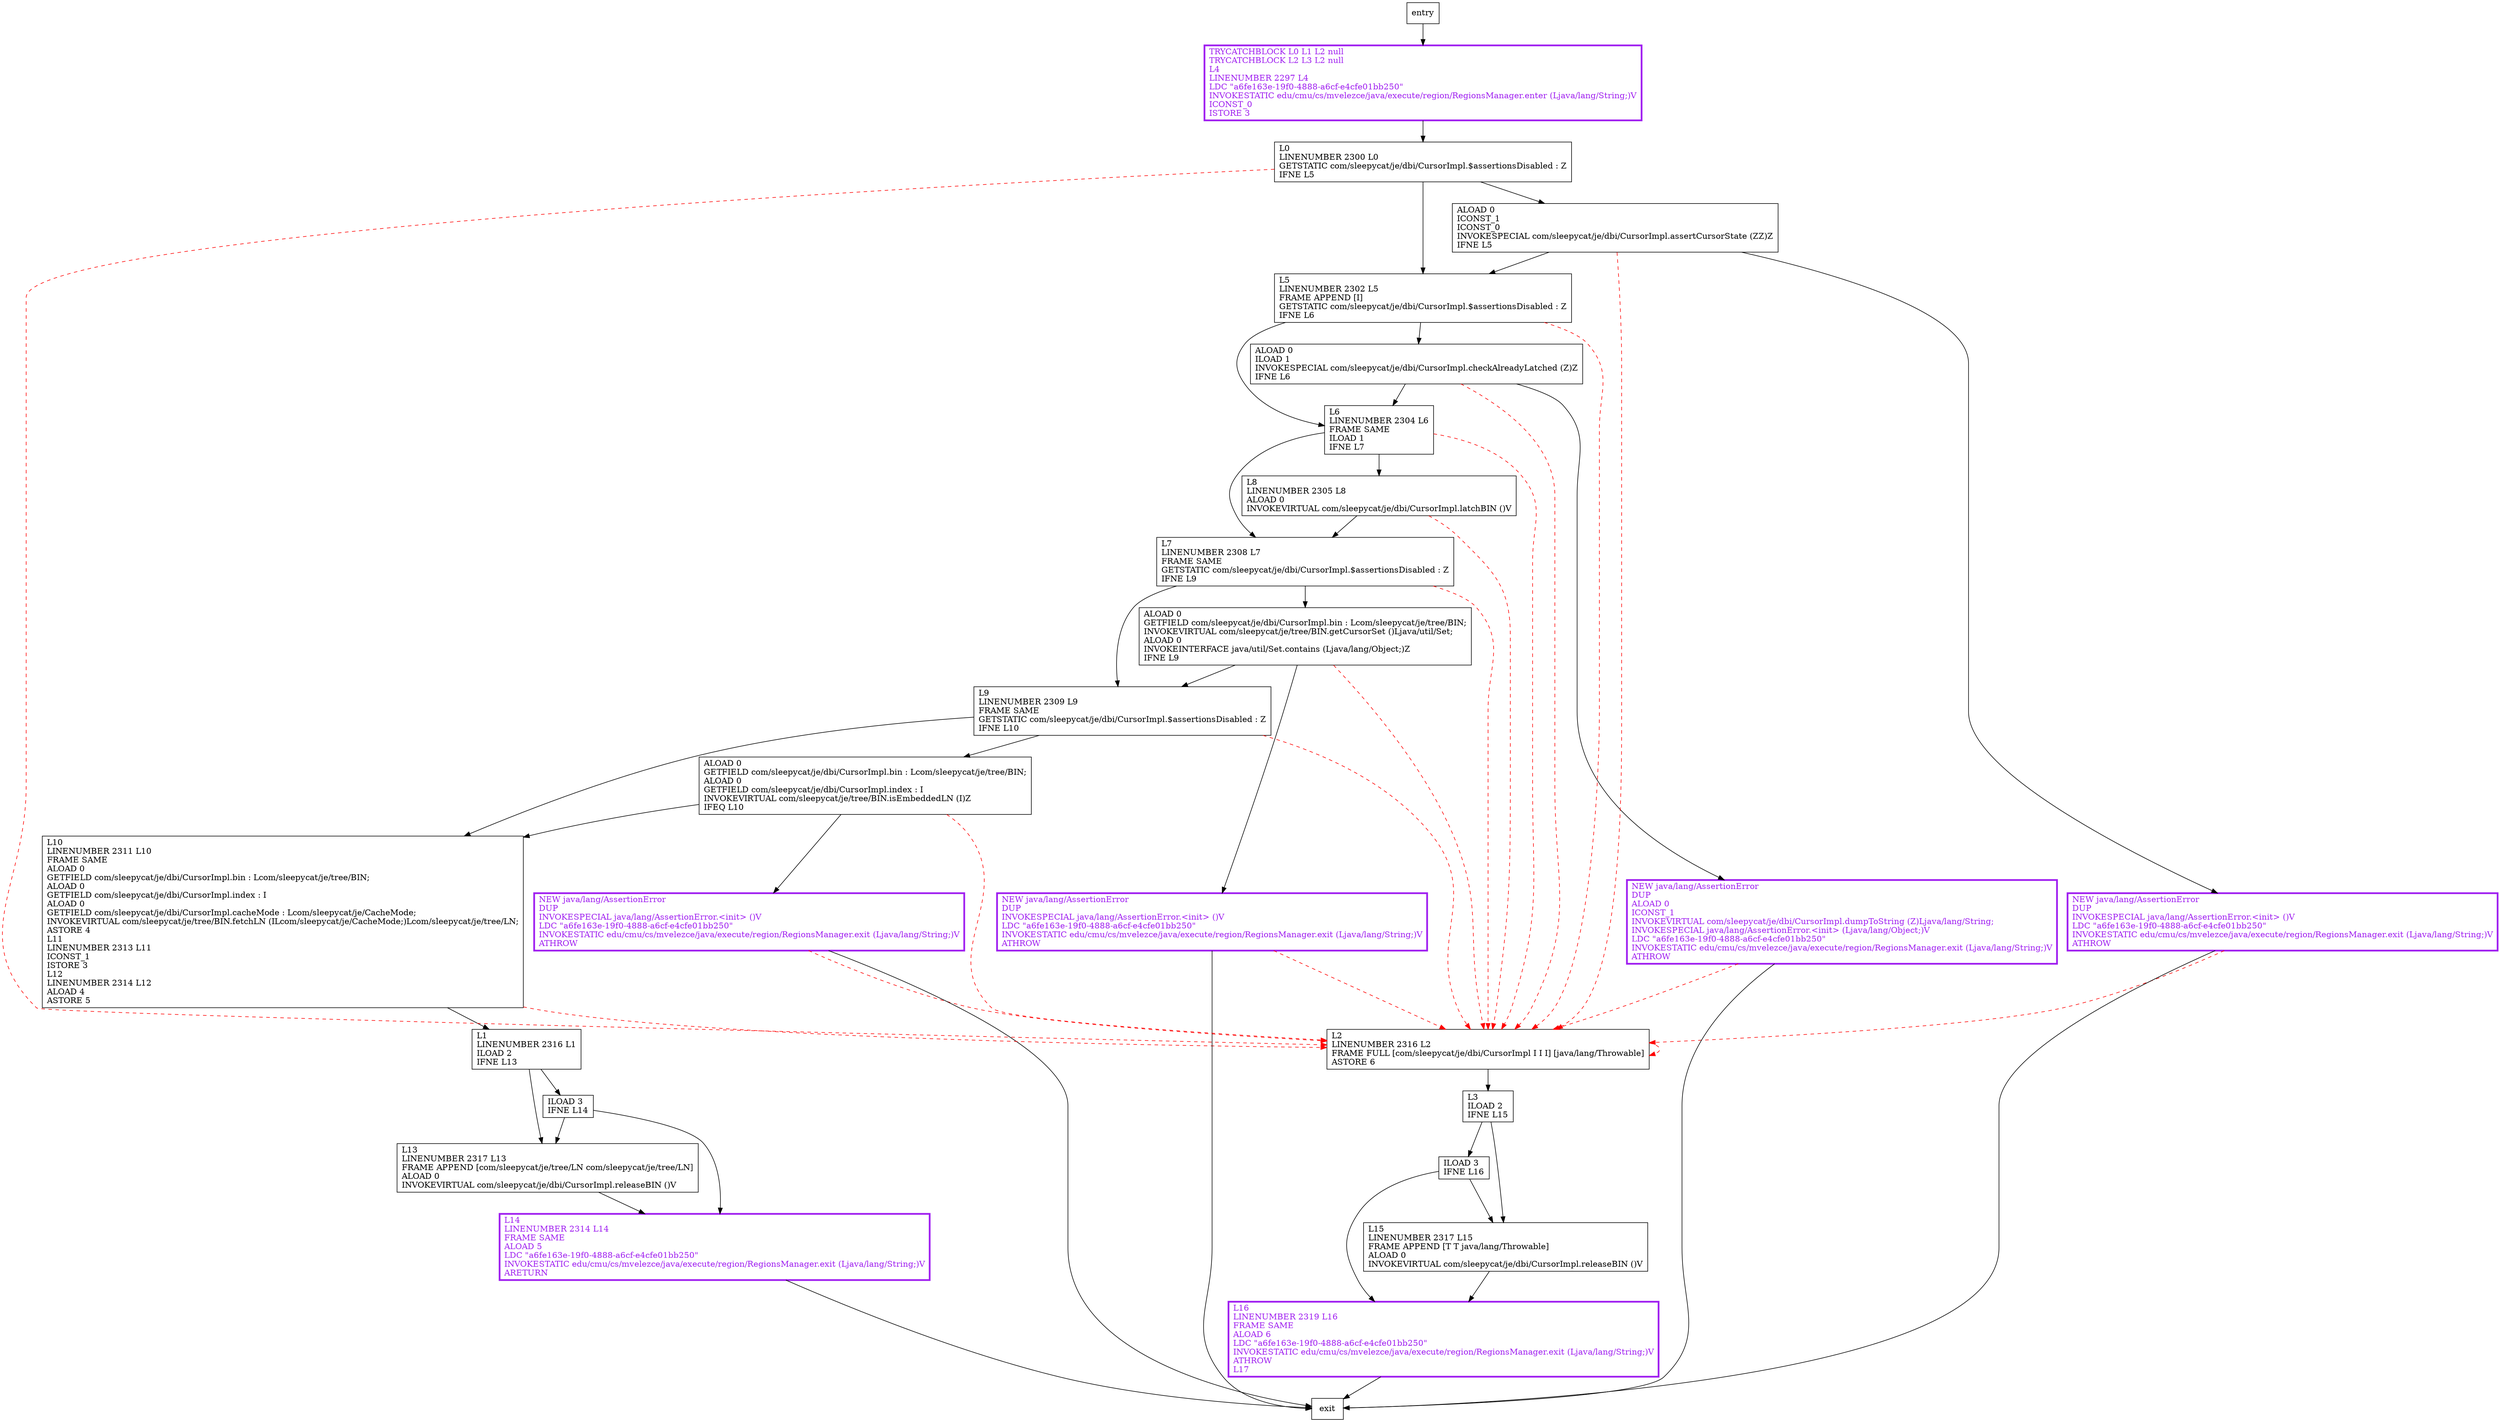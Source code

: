 digraph getCurrentLN {
node [shape=record];
1905458108 [label="TRYCATCHBLOCK L0 L1 L2 null\lTRYCATCHBLOCK L2 L3 L2 null\lL4\lLINENUMBER 2297 L4\lLDC \"a6fe163e-19f0-4888-a6cf-e4cfe01bb250\"\lINVOKESTATIC edu/cmu/cs/mvelezce/java/execute/region/RegionsManager.enter (Ljava/lang/String;)V\lICONST_0\lISTORE 3\l"];
816641760 [label="ALOAD 0\lGETFIELD com/sleepycat/je/dbi/CursorImpl.bin : Lcom/sleepycat/je/tree/BIN;\lINVOKEVIRTUAL com/sleepycat/je/tree/BIN.getCursorSet ()Ljava/util/Set;\lALOAD 0\lINVOKEINTERFACE java/util/Set.contains (Ljava/lang/Object;)Z\lIFNE L9\l"];
1089258130 [label="L3\lILOAD 2\lIFNE L15\l"];
1733140496 [label="NEW java/lang/AssertionError\lDUP\lINVOKESPECIAL java/lang/AssertionError.\<init\> ()V\lLDC \"a6fe163e-19f0-4888-a6cf-e4cfe01bb250\"\lINVOKESTATIC edu/cmu/cs/mvelezce/java/execute/region/RegionsManager.exit (Ljava/lang/String;)V\lATHROW\l"];
755513719 [label="NEW java/lang/AssertionError\lDUP\lINVOKESPECIAL java/lang/AssertionError.\<init\> ()V\lLDC \"a6fe163e-19f0-4888-a6cf-e4cfe01bb250\"\lINVOKESTATIC edu/cmu/cs/mvelezce/java/execute/region/RegionsManager.exit (Ljava/lang/String;)V\lATHROW\l"];
1984328044 [label="L15\lLINENUMBER 2317 L15\lFRAME APPEND [T T java/lang/Throwable]\lALOAD 0\lINVOKEVIRTUAL com/sleepycat/je/dbi/CursorImpl.releaseBIN ()V\l"];
1618332780 [label="L7\lLINENUMBER 2308 L7\lFRAME SAME\lGETSTATIC com/sleepycat/je/dbi/CursorImpl.$assertionsDisabled : Z\lIFNE L9\l"];
451489991 [label="L14\lLINENUMBER 2314 L14\lFRAME SAME\lALOAD 5\lLDC \"a6fe163e-19f0-4888-a6cf-e4cfe01bb250\"\lINVOKESTATIC edu/cmu/cs/mvelezce/java/execute/region/RegionsManager.exit (Ljava/lang/String;)V\lARETURN\l"];
403999165 [label="L10\lLINENUMBER 2311 L10\lFRAME SAME\lALOAD 0\lGETFIELD com/sleepycat/je/dbi/CursorImpl.bin : Lcom/sleepycat/je/tree/BIN;\lALOAD 0\lGETFIELD com/sleepycat/je/dbi/CursorImpl.index : I\lALOAD 0\lGETFIELD com/sleepycat/je/dbi/CursorImpl.cacheMode : Lcom/sleepycat/je/CacheMode;\lINVOKEVIRTUAL com/sleepycat/je/tree/BIN.fetchLN (ILcom/sleepycat/je/CacheMode;)Lcom/sleepycat/je/tree/LN;\lASTORE 4\lL11\lLINENUMBER 2313 L11\lICONST_1\lISTORE 3\lL12\lLINENUMBER 2314 L12\lALOAD 4\lASTORE 5\l"];
1300175554 [label="L9\lLINENUMBER 2309 L9\lFRAME SAME\lGETSTATIC com/sleepycat/je/dbi/CursorImpl.$assertionsDisabled : Z\lIFNE L10\l"];
139529602 [label="L16\lLINENUMBER 2319 L16\lFRAME SAME\lALOAD 6\lLDC \"a6fe163e-19f0-4888-a6cf-e4cfe01bb250\"\lINVOKESTATIC edu/cmu/cs/mvelezce/java/execute/region/RegionsManager.exit (Ljava/lang/String;)V\lATHROW\lL17\l"];
650482413 [label="L2\lLINENUMBER 2316 L2\lFRAME FULL [com/sleepycat/je/dbi/CursorImpl I I I] [java/lang/Throwable]\lASTORE 6\l"];
1325249227 [label="ILOAD 3\lIFNE L16\l"];
1991563197 [label="L6\lLINENUMBER 2304 L6\lFRAME SAME\lILOAD 1\lIFNE L7\l"];
716326433 [label="L13\lLINENUMBER 2317 L13\lFRAME APPEND [com/sleepycat/je/tree/LN com/sleepycat/je/tree/LN]\lALOAD 0\lINVOKEVIRTUAL com/sleepycat/je/dbi/CursorImpl.releaseBIN ()V\l"];
957265850 [label="L8\lLINENUMBER 2305 L8\lALOAD 0\lINVOKEVIRTUAL com/sleepycat/je/dbi/CursorImpl.latchBIN ()V\l"];
16828336 [label="NEW java/lang/AssertionError\lDUP\lINVOKESPECIAL java/lang/AssertionError.\<init\> ()V\lLDC \"a6fe163e-19f0-4888-a6cf-e4cfe01bb250\"\lINVOKESTATIC edu/cmu/cs/mvelezce/java/execute/region/RegionsManager.exit (Ljava/lang/String;)V\lATHROW\l"];
1634487341 [label="L1\lLINENUMBER 2316 L1\lILOAD 2\lIFNE L13\l"];
1100154425 [label="ALOAD 0\lILOAD 1\lINVOKESPECIAL com/sleepycat/je/dbi/CursorImpl.checkAlreadyLatched (Z)Z\lIFNE L6\l"];
860474595 [label="NEW java/lang/AssertionError\lDUP\lALOAD 0\lICONST_1\lINVOKEVIRTUAL com/sleepycat/je/dbi/CursorImpl.dumpToString (Z)Ljava/lang/String;\lINVOKESPECIAL java/lang/AssertionError.\<init\> (Ljava/lang/Object;)V\lLDC \"a6fe163e-19f0-4888-a6cf-e4cfe01bb250\"\lINVOKESTATIC edu/cmu/cs/mvelezce/java/execute/region/RegionsManager.exit (Ljava/lang/String;)V\lATHROW\l"];
1855664511 [label="L5\lLINENUMBER 2302 L5\lFRAME APPEND [I]\lGETSTATIC com/sleepycat/je/dbi/CursorImpl.$assertionsDisabled : Z\lIFNE L6\l"];
646712522 [label="ILOAD 3\lIFNE L14\l"];
1397732050 [label="L0\lLINENUMBER 2300 L0\lGETSTATIC com/sleepycat/je/dbi/CursorImpl.$assertionsDisabled : Z\lIFNE L5\l"];
1830094245 [label="ALOAD 0\lICONST_1\lICONST_0\lINVOKESPECIAL com/sleepycat/je/dbi/CursorImpl.assertCursorState (ZZ)Z\lIFNE L5\l"];
1339583824 [label="ALOAD 0\lGETFIELD com/sleepycat/je/dbi/CursorImpl.bin : Lcom/sleepycat/je/tree/BIN;\lALOAD 0\lGETFIELD com/sleepycat/je/dbi/CursorImpl.index : I\lINVOKEVIRTUAL com/sleepycat/je/tree/BIN.isEmbeddedLN (I)Z\lIFEQ L10\l"];
entry;
exit;
1905458108 -> 1397732050
816641760 -> 1300175554
816641760 -> 650482413 [style=dashed, color=red]
816641760 -> 16828336
1089258130 -> 1984328044
1089258130 -> 1325249227
1733140496 -> exit
1733140496 -> 650482413 [style=dashed, color=red]
755513719 -> exit
755513719 -> 650482413 [style=dashed, color=red]
1984328044 -> 139529602
1618332780 -> 816641760
1618332780 -> 1300175554
1618332780 -> 650482413 [style=dashed, color=red]
451489991 -> exit
403999165 -> 650482413 [style=dashed, color=red]
403999165 -> 1634487341
1300175554 -> 403999165
1300175554 -> 650482413 [style=dashed, color=red]
1300175554 -> 1339583824
139529602 -> exit
650482413 -> 1089258130
650482413 -> 650482413 [style=dashed, color=red]
1325249227 -> 139529602
1325249227 -> 1984328044
1991563197 -> 957265850
1991563197 -> 650482413 [style=dashed, color=red]
1991563197 -> 1618332780
716326433 -> 451489991
957265850 -> 650482413 [style=dashed, color=red]
957265850 -> 1618332780
16828336 -> exit
16828336 -> 650482413 [style=dashed, color=red]
1634487341 -> 646712522
1634487341 -> 716326433
1100154425 -> 650482413 [style=dashed, color=red]
1100154425 -> 860474595
1100154425 -> 1991563197
860474595 -> exit
860474595 -> 650482413 [style=dashed, color=red]
1855664511 -> 650482413 [style=dashed, color=red]
1855664511 -> 1100154425
1855664511 -> 1991563197
entry -> 1905458108
646712522 -> 716326433
646712522 -> 451489991
1397732050 -> 650482413 [style=dashed, color=red]
1397732050 -> 1855664511
1397732050 -> 1830094245
1830094245 -> 1733140496
1830094245 -> 650482413 [style=dashed, color=red]
1830094245 -> 1855664511
1339583824 -> 403999165
1339583824 -> 755513719
1339583824 -> 650482413 [style=dashed, color=red]
1905458108[fontcolor="purple", penwidth=3, color="purple"];
1733140496[fontcolor="purple", penwidth=3, color="purple"];
139529602[fontcolor="purple", penwidth=3, color="purple"];
755513719[fontcolor="purple", penwidth=3, color="purple"];
16828336[fontcolor="purple", penwidth=3, color="purple"];
860474595[fontcolor="purple", penwidth=3, color="purple"];
451489991[fontcolor="purple", penwidth=3, color="purple"];
}
